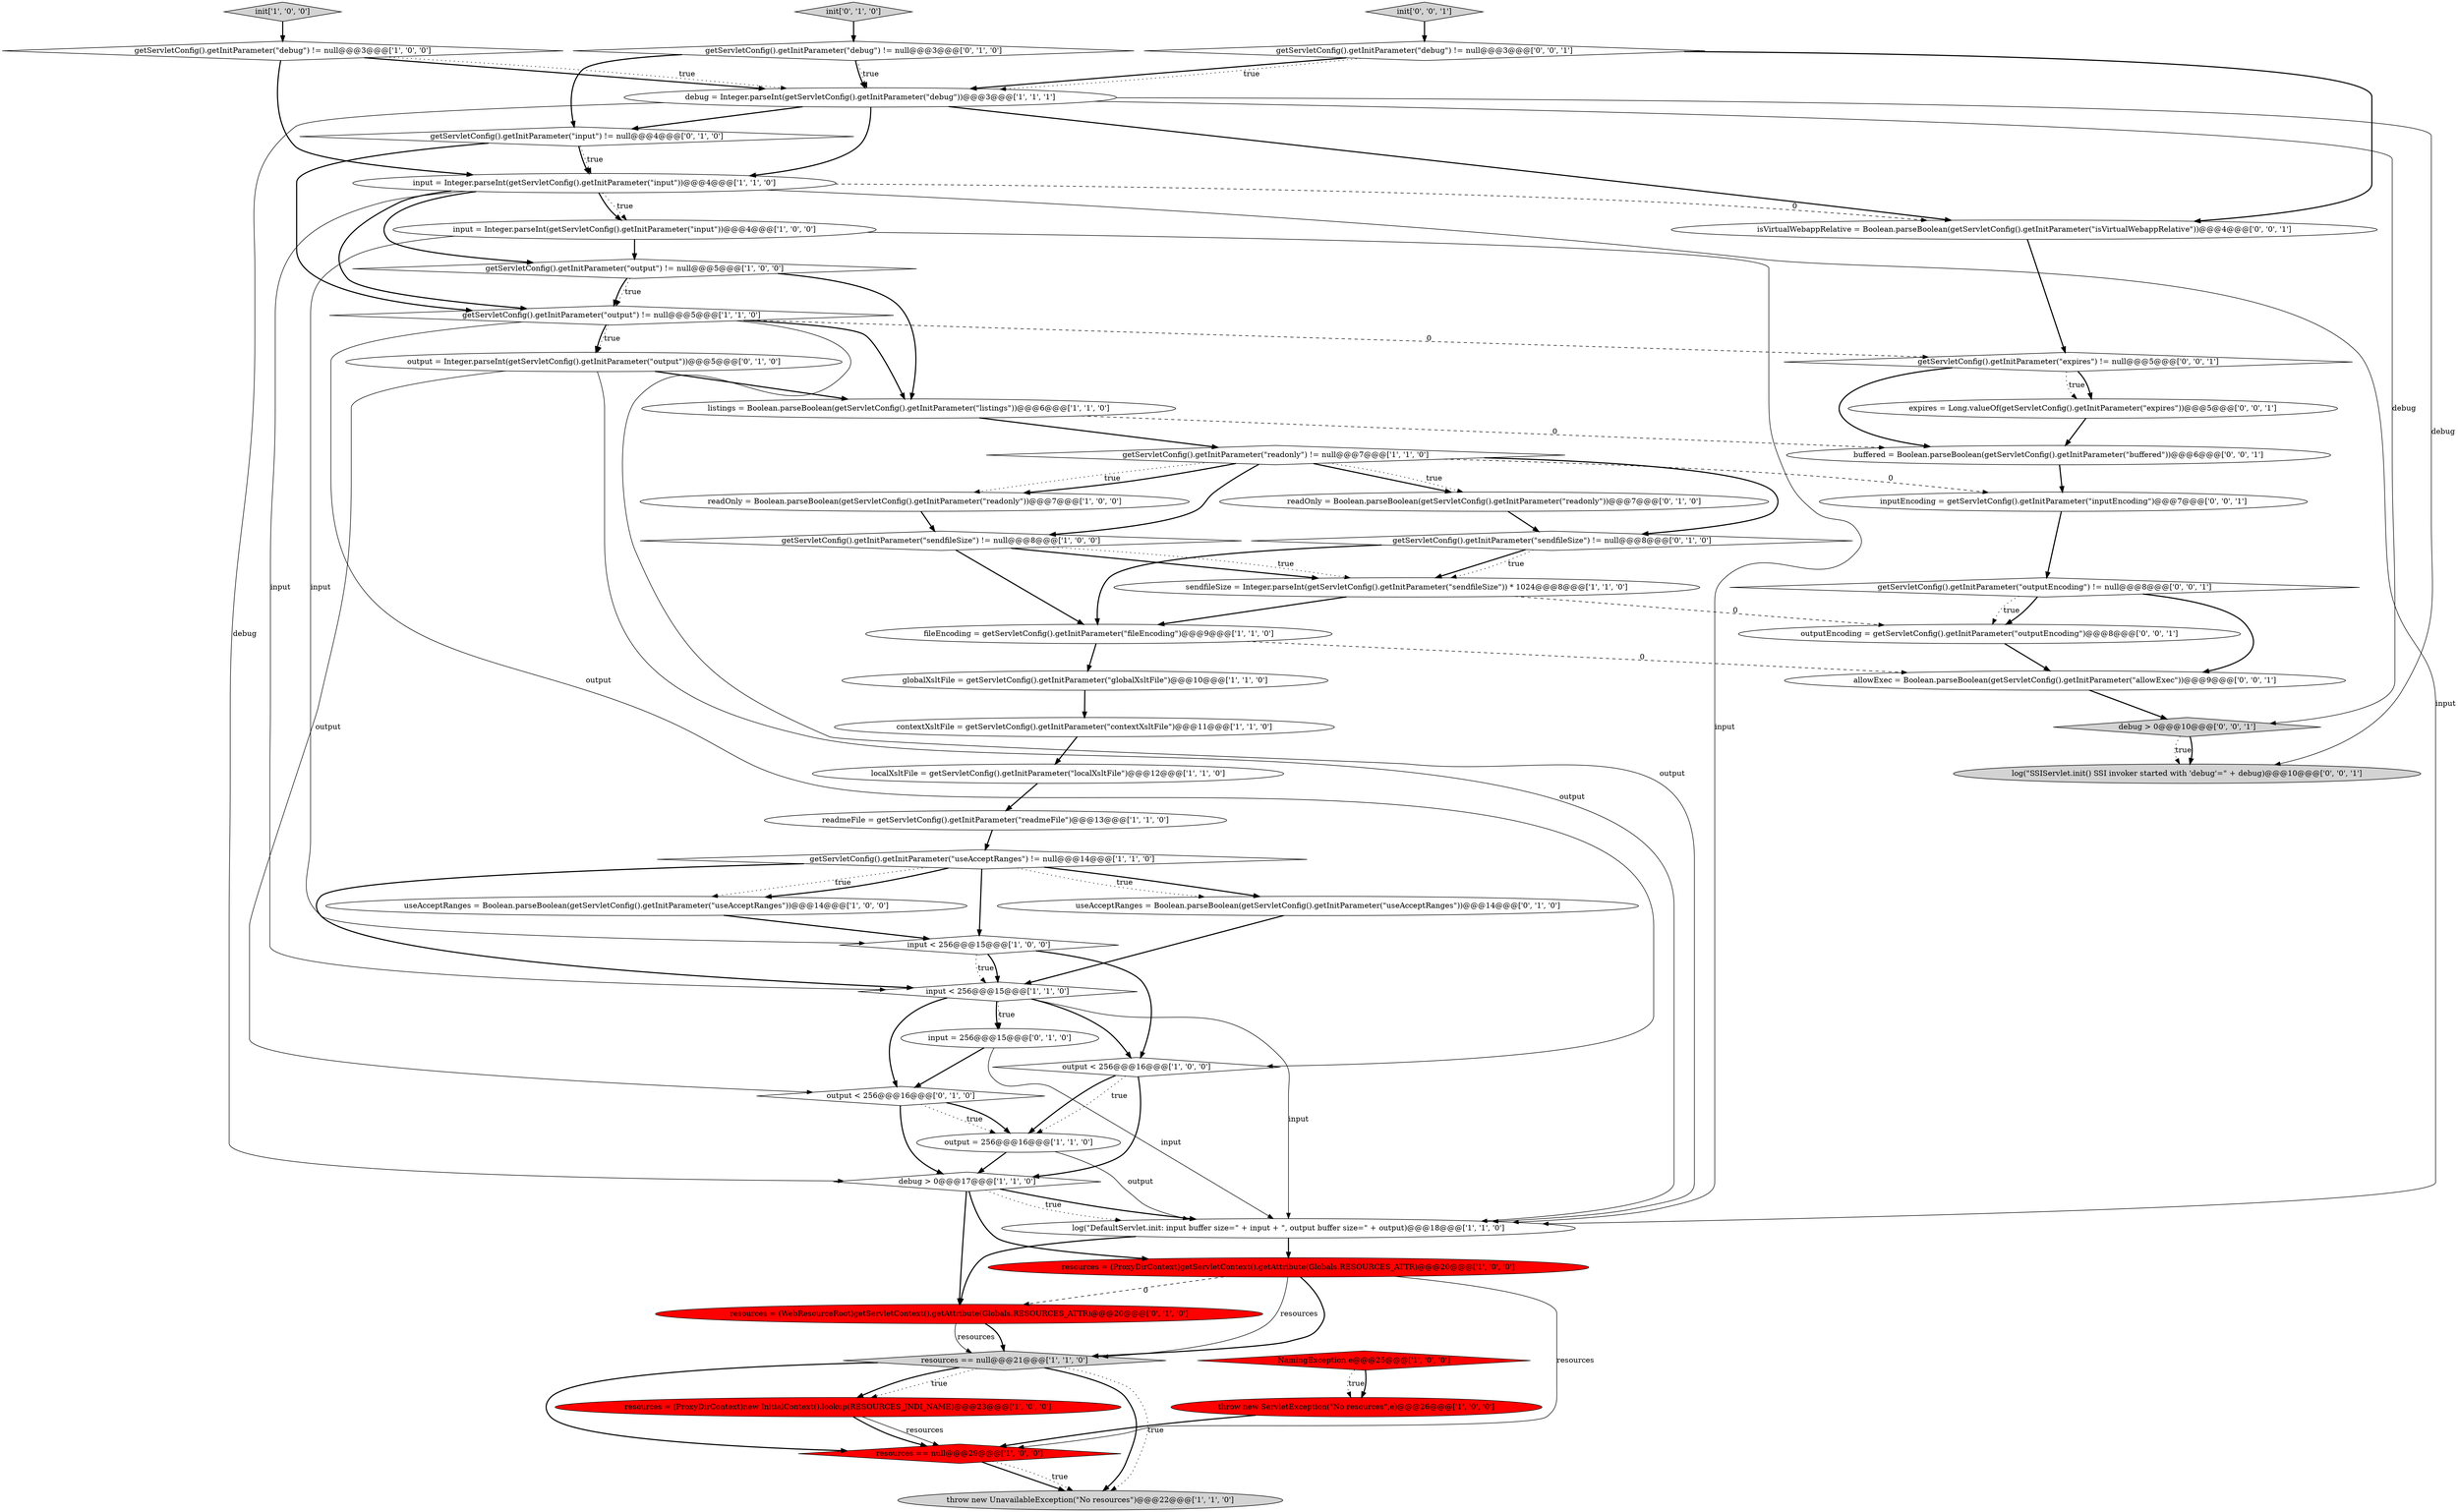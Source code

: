 digraph {
40 [style = filled, label = "getServletConfig().getInitParameter(\"debug\") != null@@@3@@@['0', '1', '0']", fillcolor = white, shape = diamond image = "AAA0AAABBB2BBB"];
42 [style = filled, label = "expires = Long.valueOf(getServletConfig().getInitParameter(\"expires\"))@@@5@@@['0', '0', '1']", fillcolor = white, shape = ellipse image = "AAA0AAABBB3BBB"];
48 [style = filled, label = "inputEncoding = getServletConfig().getInitParameter(\"inputEncoding\")@@@7@@@['0', '0', '1']", fillcolor = white, shape = ellipse image = "AAA0AAABBB3BBB"];
19 [style = filled, label = "throw new UnavailableException(\"No resources\")@@@22@@@['1', '1', '0']", fillcolor = lightgray, shape = ellipse image = "AAA0AAABBB1BBB"];
5 [style = filled, label = "fileEncoding = getServletConfig().getInitParameter(\"fileEncoding\")@@@9@@@['1', '1', '0']", fillcolor = white, shape = ellipse image = "AAA0AAABBB1BBB"];
7 [style = filled, label = "getServletConfig().getInitParameter(\"debug\") != null@@@3@@@['1', '0', '0']", fillcolor = white, shape = diamond image = "AAA0AAABBB1BBB"];
3 [style = filled, label = "contextXsltFile = getServletConfig().getInitParameter(\"contextXsltFile\")@@@11@@@['1', '1', '0']", fillcolor = white, shape = ellipse image = "AAA0AAABBB1BBB"];
16 [style = filled, label = "debug = Integer.parseInt(getServletConfig().getInitParameter(\"debug\"))@@@3@@@['1', '1', '1']", fillcolor = white, shape = ellipse image = "AAA0AAABBB1BBB"];
31 [style = filled, label = "getServletConfig().getInitParameter(\"output\") != null@@@5@@@['1', '1', '0']", fillcolor = white, shape = diamond image = "AAA0AAABBB1BBB"];
34 [style = filled, label = "output = Integer.parseInt(getServletConfig().getInitParameter(\"output\"))@@@5@@@['0', '1', '0']", fillcolor = white, shape = ellipse image = "AAA0AAABBB2BBB"];
14 [style = filled, label = "localXsltFile = getServletConfig().getInitParameter(\"localXsltFile\")@@@12@@@['1', '1', '0']", fillcolor = white, shape = ellipse image = "AAA0AAABBB1BBB"];
45 [style = filled, label = "getServletConfig().getInitParameter(\"debug\") != null@@@3@@@['0', '0', '1']", fillcolor = white, shape = diamond image = "AAA0AAABBB3BBB"];
46 [style = filled, label = "getServletConfig().getInitParameter(\"outputEncoding\") != null@@@8@@@['0', '0', '1']", fillcolor = white, shape = diamond image = "AAA0AAABBB3BBB"];
21 [style = filled, label = "resources == null@@@21@@@['1', '1', '0']", fillcolor = lightgray, shape = diamond image = "AAA0AAABBB1BBB"];
28 [style = filled, label = "throw new ServletException(\"No resources\",e)@@@26@@@['1', '0', '0']", fillcolor = red, shape = ellipse image = "AAA1AAABBB1BBB"];
39 [style = filled, label = "init['0', '1', '0']", fillcolor = lightgray, shape = diamond image = "AAA0AAABBB2BBB"];
33 [style = filled, label = "getServletConfig().getInitParameter(\"sendfileSize\") != null@@@8@@@['0', '1', '0']", fillcolor = white, shape = diamond image = "AAA0AAABBB2BBB"];
41 [style = filled, label = "resources = (WebResourceRoot)getServletContext().getAttribute(Globals.RESOURCES_ATTR)@@@20@@@['0', '1', '0']", fillcolor = red, shape = ellipse image = "AAA1AAABBB2BBB"];
47 [style = filled, label = "outputEncoding = getServletConfig().getInitParameter(\"outputEncoding\")@@@8@@@['0', '0', '1']", fillcolor = white, shape = ellipse image = "AAA0AAABBB3BBB"];
9 [style = filled, label = "readmeFile = getServletConfig().getInitParameter(\"readmeFile\")@@@13@@@['1', '1', '0']", fillcolor = white, shape = ellipse image = "AAA0AAABBB1BBB"];
32 [style = filled, label = "output < 256@@@16@@@['0', '1', '0']", fillcolor = white, shape = diamond image = "AAA0AAABBB2BBB"];
43 [style = filled, label = "buffered = Boolean.parseBoolean(getServletConfig().getInitParameter(\"buffered\"))@@@6@@@['0', '0', '1']", fillcolor = white, shape = ellipse image = "AAA0AAABBB3BBB"];
53 [style = filled, label = "log(\"SSIServlet.init() SSI invoker started with 'debug'=\" + debug)@@@10@@@['0', '0', '1']", fillcolor = lightgray, shape = ellipse image = "AAA0AAABBB3BBB"];
2 [style = filled, label = "globalXsltFile = getServletConfig().getInitParameter(\"globalXsltFile\")@@@10@@@['1', '1', '0']", fillcolor = white, shape = ellipse image = "AAA0AAABBB1BBB"];
22 [style = filled, label = "sendfileSize = Integer.parseInt(getServletConfig().getInitParameter(\"sendfileSize\")) * 1024@@@8@@@['1', '1', '0']", fillcolor = white, shape = ellipse image = "AAA0AAABBB1BBB"];
44 [style = filled, label = "allowExec = Boolean.parseBoolean(getServletConfig().getInitParameter(\"allowExec\"))@@@9@@@['0', '0', '1']", fillcolor = white, shape = ellipse image = "AAA0AAABBB3BBB"];
49 [style = filled, label = "isVirtualWebappRelative = Boolean.parseBoolean(getServletConfig().getInitParameter(\"isVirtualWebappRelative\"))@@@4@@@['0', '0', '1']", fillcolor = white, shape = ellipse image = "AAA0AAABBB3BBB"];
50 [style = filled, label = "debug > 0@@@10@@@['0', '0', '1']", fillcolor = lightgray, shape = diamond image = "AAA0AAABBB3BBB"];
25 [style = filled, label = "resources = (ProxyDirContext)new InitialContext().lookup(RESOURCES_JNDI_NAME)@@@23@@@['1', '0', '0']", fillcolor = red, shape = ellipse image = "AAA1AAABBB1BBB"];
26 [style = filled, label = "getServletConfig().getInitParameter(\"useAcceptRanges\") != null@@@14@@@['1', '1', '0']", fillcolor = white, shape = diamond image = "AAA0AAABBB1BBB"];
37 [style = filled, label = "input = 256@@@15@@@['0', '1', '0']", fillcolor = white, shape = ellipse image = "AAA0AAABBB2BBB"];
12 [style = filled, label = "output < 256@@@16@@@['1', '0', '0']", fillcolor = white, shape = diamond image = "AAA0AAABBB1BBB"];
30 [style = filled, label = "input = Integer.parseInt(getServletConfig().getInitParameter(\"input\"))@@@4@@@['1', '1', '0']", fillcolor = white, shape = ellipse image = "AAA0AAABBB1BBB"];
15 [style = filled, label = "readOnly = Boolean.parseBoolean(getServletConfig().getInitParameter(\"readonly\"))@@@7@@@['1', '0', '0']", fillcolor = white, shape = ellipse image = "AAA0AAABBB1BBB"];
8 [style = filled, label = "debug > 0@@@17@@@['1', '1', '0']", fillcolor = white, shape = diamond image = "AAA0AAABBB1BBB"];
52 [style = filled, label = "init['0', '0', '1']", fillcolor = lightgray, shape = diamond image = "AAA0AAABBB3BBB"];
10 [style = filled, label = "input < 256@@@15@@@['1', '0', '0']", fillcolor = white, shape = diamond image = "AAA0AAABBB1BBB"];
17 [style = filled, label = "getServletConfig().getInitParameter(\"readonly\") != null@@@7@@@['1', '1', '0']", fillcolor = white, shape = diamond image = "AAA0AAABBB1BBB"];
13 [style = filled, label = "NamingException e@@@25@@@['1', '0', '0']", fillcolor = red, shape = diamond image = "AAA1AAABBB1BBB"];
0 [style = filled, label = "getServletConfig().getInitParameter(\"sendfileSize\") != null@@@8@@@['1', '0', '0']", fillcolor = white, shape = diamond image = "AAA0AAABBB1BBB"];
20 [style = filled, label = "init['1', '0', '0']", fillcolor = lightgray, shape = diamond image = "AAA0AAABBB1BBB"];
18 [style = filled, label = "resources == null@@@29@@@['1', '0', '0']", fillcolor = red, shape = diamond image = "AAA1AAABBB1BBB"];
11 [style = filled, label = "listings = Boolean.parseBoolean(getServletConfig().getInitParameter(\"listings\"))@@@6@@@['1', '1', '0']", fillcolor = white, shape = ellipse image = "AAA0AAABBB1BBB"];
23 [style = filled, label = "input = Integer.parseInt(getServletConfig().getInitParameter(\"input\"))@@@4@@@['1', '0', '0']", fillcolor = white, shape = ellipse image = "AAA0AAABBB1BBB"];
4 [style = filled, label = "useAcceptRanges = Boolean.parseBoolean(getServletConfig().getInitParameter(\"useAcceptRanges\"))@@@14@@@['1', '0', '0']", fillcolor = white, shape = ellipse image = "AAA0AAABBB1BBB"];
6 [style = filled, label = "resources = (ProxyDirContext)getServletContext().getAttribute(Globals.RESOURCES_ATTR)@@@20@@@['1', '0', '0']", fillcolor = red, shape = ellipse image = "AAA1AAABBB1BBB"];
29 [style = filled, label = "input < 256@@@15@@@['1', '1', '0']", fillcolor = white, shape = diamond image = "AAA0AAABBB1BBB"];
51 [style = filled, label = "getServletConfig().getInitParameter(\"expires\") != null@@@5@@@['0', '0', '1']", fillcolor = white, shape = diamond image = "AAA0AAABBB3BBB"];
24 [style = filled, label = "output = 256@@@16@@@['1', '1', '0']", fillcolor = white, shape = ellipse image = "AAA0AAABBB1BBB"];
38 [style = filled, label = "getServletConfig().getInitParameter(\"input\") != null@@@4@@@['0', '1', '0']", fillcolor = white, shape = diamond image = "AAA0AAABBB2BBB"];
35 [style = filled, label = "useAcceptRanges = Boolean.parseBoolean(getServletConfig().getInitParameter(\"useAcceptRanges\"))@@@14@@@['0', '1', '0']", fillcolor = white, shape = ellipse image = "AAA0AAABBB2BBB"];
27 [style = filled, label = "log(\"DefaultServlet.init: input buffer size=\" + input + \", output buffer size=\" + output)@@@18@@@['1', '1', '0']", fillcolor = white, shape = ellipse image = "AAA0AAABBB1BBB"];
1 [style = filled, label = "getServletConfig().getInitParameter(\"output\") != null@@@5@@@['1', '0', '0']", fillcolor = white, shape = diamond image = "AAA0AAABBB1BBB"];
36 [style = filled, label = "readOnly = Boolean.parseBoolean(getServletConfig().getInitParameter(\"readonly\"))@@@7@@@['0', '1', '0']", fillcolor = white, shape = ellipse image = "AAA0AAABBB2BBB"];
13->28 [style = dotted, label="true"];
7->30 [style = bold, label=""];
26->10 [style = bold, label=""];
1->31 [style = dotted, label="true"];
49->51 [style = bold, label=""];
31->12 [style = solid, label="output"];
8->6 [style = bold, label=""];
38->31 [style = bold, label=""];
40->38 [style = bold, label=""];
17->48 [style = dashed, label="0"];
36->33 [style = bold, label=""];
21->18 [style = bold, label=""];
10->29 [style = dotted, label="true"];
9->26 [style = bold, label=""];
17->36 [style = bold, label=""];
38->30 [style = bold, label=""];
17->15 [style = dotted, label="true"];
40->16 [style = bold, label=""];
30->49 [style = dashed, label="0"];
16->49 [style = bold, label=""];
10->12 [style = bold, label=""];
51->42 [style = dotted, label="true"];
30->27 [style = solid, label="input"];
15->0 [style = bold, label=""];
6->41 [style = dashed, label="0"];
7->16 [style = bold, label=""];
26->35 [style = bold, label=""];
31->34 [style = dotted, label="true"];
7->16 [style = dotted, label="true"];
37->32 [style = bold, label=""];
14->9 [style = bold, label=""];
11->43 [style = dashed, label="0"];
31->27 [style = solid, label="output"];
26->4 [style = dotted, label="true"];
1->31 [style = bold, label=""];
8->27 [style = bold, label=""];
23->27 [style = solid, label="input"];
6->18 [style = solid, label="resources"];
28->18 [style = bold, label=""];
32->24 [style = dotted, label="true"];
21->19 [style = bold, label=""];
31->51 [style = dashed, label="0"];
41->21 [style = bold, label=""];
37->27 [style = solid, label="input"];
25->18 [style = solid, label="resources"];
18->19 [style = bold, label=""];
52->45 [style = bold, label=""];
44->50 [style = bold, label=""];
21->25 [style = bold, label=""];
26->4 [style = bold, label=""];
22->5 [style = bold, label=""];
31->11 [style = bold, label=""];
1->11 [style = bold, label=""];
29->32 [style = bold, label=""];
30->23 [style = dotted, label="true"];
17->15 [style = bold, label=""];
16->8 [style = solid, label="debug"];
47->44 [style = bold, label=""];
11->17 [style = bold, label=""];
51->42 [style = bold, label=""];
24->8 [style = bold, label=""];
20->7 [style = bold, label=""];
16->53 [style = solid, label="debug"];
46->44 [style = bold, label=""];
4->10 [style = bold, label=""];
35->29 [style = bold, label=""];
8->41 [style = bold, label=""];
16->50 [style = solid, label="debug"];
34->27 [style = solid, label="output"];
6->21 [style = bold, label=""];
2->3 [style = bold, label=""];
46->47 [style = dotted, label="true"];
41->21 [style = solid, label="resources"];
18->19 [style = dotted, label="true"];
25->18 [style = bold, label=""];
45->16 [style = bold, label=""];
29->37 [style = bold, label=""];
12->24 [style = bold, label=""];
33->5 [style = bold, label=""];
31->34 [style = bold, label=""];
38->30 [style = dotted, label="true"];
48->46 [style = bold, label=""];
21->25 [style = dotted, label="true"];
50->53 [style = dotted, label="true"];
32->8 [style = bold, label=""];
17->0 [style = bold, label=""];
30->29 [style = solid, label="input"];
30->31 [style = bold, label=""];
12->8 [style = bold, label=""];
39->40 [style = bold, label=""];
16->30 [style = bold, label=""];
12->24 [style = dotted, label="true"];
51->43 [style = bold, label=""];
26->35 [style = dotted, label="true"];
17->36 [style = dotted, label="true"];
33->22 [style = bold, label=""];
0->5 [style = bold, label=""];
5->44 [style = dashed, label="0"];
22->47 [style = dashed, label="0"];
42->43 [style = bold, label=""];
30->1 [style = bold, label=""];
24->27 [style = solid, label="output"];
45->49 [style = bold, label=""];
26->29 [style = bold, label=""];
3->14 [style = bold, label=""];
30->23 [style = bold, label=""];
43->48 [style = bold, label=""];
29->27 [style = solid, label="input"];
17->33 [style = bold, label=""];
23->10 [style = solid, label="input"];
40->16 [style = dotted, label="true"];
6->21 [style = solid, label="resources"];
29->37 [style = dotted, label="true"];
46->47 [style = bold, label=""];
27->6 [style = bold, label=""];
34->11 [style = bold, label=""];
0->22 [style = dotted, label="true"];
5->2 [style = bold, label=""];
29->12 [style = bold, label=""];
34->32 [style = solid, label="output"];
10->29 [style = bold, label=""];
0->22 [style = bold, label=""];
21->19 [style = dotted, label="true"];
45->16 [style = dotted, label="true"];
27->41 [style = bold, label=""];
23->1 [style = bold, label=""];
8->27 [style = dotted, label="true"];
33->22 [style = dotted, label="true"];
32->24 [style = bold, label=""];
50->53 [style = bold, label=""];
16->38 [style = bold, label=""];
13->28 [style = bold, label=""];
}
